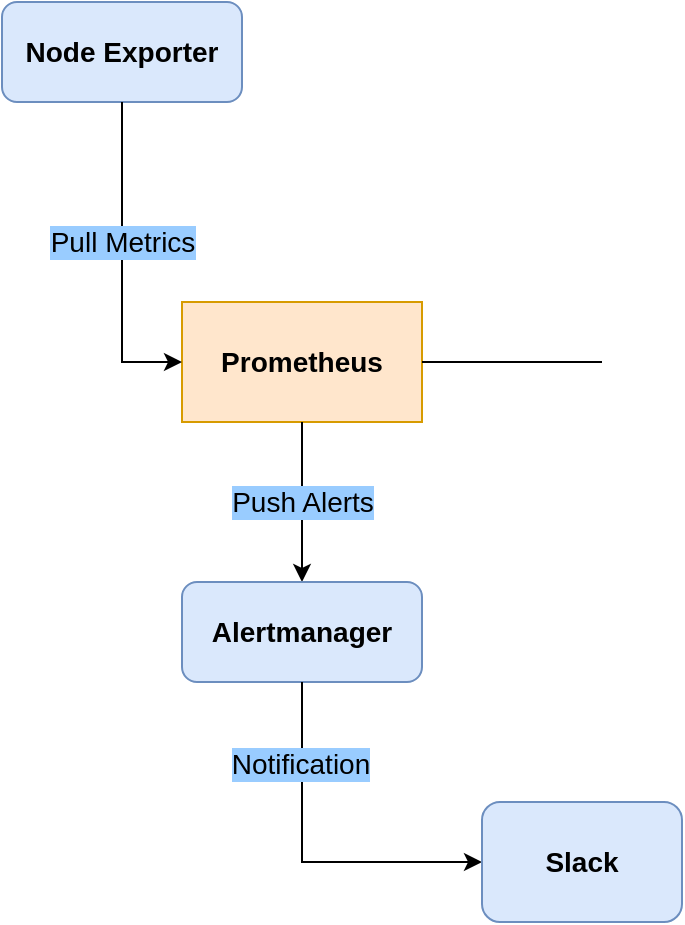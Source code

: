 <mxfile version="17.4.6" type="github">
  <diagram id="CDVwIk9tWj1Fc3rYloaU" name="Page-1">
    <mxGraphModel dx="868" dy="482" grid="1" gridSize="10" guides="1" tooltips="1" connect="1" arrows="1" fold="1" page="1" pageScale="1" pageWidth="850" pageHeight="1100" math="0" shadow="0">
      <root>
        <mxCell id="0" />
        <mxCell id="1" parent="0" />
        <mxCell id="iJ9r4Dn1OJ7KBK1x49zx-2" value="Node Exporter" style="rounded=1;whiteSpace=wrap;html=1;fontStyle=1;fillColor=#dae8fc;strokeColor=#6c8ebf;fontSize=14;" vertex="1" parent="1">
          <mxGeometry x="170" y="70" width="120" height="50" as="geometry" />
        </mxCell>
        <mxCell id="iJ9r4Dn1OJ7KBK1x49zx-3" value="" style="endArrow=none;html=1;rounded=0;entryX=0.5;entryY=1;entryDx=0;entryDy=0;" edge="1" parent="1" target="iJ9r4Dn1OJ7KBK1x49zx-2">
          <mxGeometry width="50" height="50" relative="1" as="geometry">
            <mxPoint x="230" y="170" as="sourcePoint" />
            <mxPoint x="450" y="200" as="targetPoint" />
          </mxGeometry>
        </mxCell>
        <mxCell id="iJ9r4Dn1OJ7KBK1x49zx-5" value="" style="endArrow=none;html=1;rounded=0;entryX=0.5;entryY=1;entryDx=0;entryDy=0;" edge="1" parent="1">
          <mxGeometry width="50" height="50" relative="1" as="geometry">
            <mxPoint x="230" y="240" as="sourcePoint" />
            <mxPoint x="230" y="200" as="targetPoint" />
          </mxGeometry>
        </mxCell>
        <mxCell id="iJ9r4Dn1OJ7KBK1x49zx-7" value="Prometheus" style="rounded=0;whiteSpace=wrap;html=1;fontStyle=1;fillColor=#ffe6cc;strokeColor=#d79b00;fontSize=14;" vertex="1" parent="1">
          <mxGeometry x="260" y="220" width="120" height="60" as="geometry" />
        </mxCell>
        <mxCell id="iJ9r4Dn1OJ7KBK1x49zx-8" value="" style="endArrow=classic;html=1;rounded=0;entryX=0;entryY=0.5;entryDx=0;entryDy=0;" edge="1" parent="1" target="iJ9r4Dn1OJ7KBK1x49zx-7">
          <mxGeometry relative="1" as="geometry">
            <mxPoint x="230" y="130" as="sourcePoint" />
            <mxPoint x="470" y="230" as="targetPoint" />
            <Array as="points">
              <mxPoint x="230" y="250" />
            </Array>
          </mxGeometry>
        </mxCell>
        <mxCell id="iJ9r4Dn1OJ7KBK1x49zx-9" value="Pull Metrics&lt;br style=&quot;font-size: 14px;&quot;&gt;" style="edgeLabel;resizable=0;html=1;align=center;verticalAlign=middle;labelBackgroundColor=#99CCFF;fontSize=14;" connectable="0" vertex="1" parent="iJ9r4Dn1OJ7KBK1x49zx-8">
          <mxGeometry relative="1" as="geometry">
            <mxPoint y="-15" as="offset" />
          </mxGeometry>
        </mxCell>
        <mxCell id="iJ9r4Dn1OJ7KBK1x49zx-10" value="P" style="endArrow=classic;html=1;rounded=0;exitX=0.5;exitY=1;exitDx=0;exitDy=0;" edge="1" parent="1" source="iJ9r4Dn1OJ7KBK1x49zx-7">
          <mxGeometry relative="1" as="geometry">
            <mxPoint x="370" y="220" as="sourcePoint" />
            <mxPoint x="320" y="360" as="targetPoint" />
            <Array as="points">
              <mxPoint x="320" y="320" />
            </Array>
          </mxGeometry>
        </mxCell>
        <mxCell id="iJ9r4Dn1OJ7KBK1x49zx-11" value="Push Alerts&lt;br style=&quot;font-size: 14px;&quot;&gt;" style="edgeLabel;resizable=0;html=1;align=center;verticalAlign=middle;labelBackgroundColor=#99CCFF;fontSize=14;" connectable="0" vertex="1" parent="iJ9r4Dn1OJ7KBK1x49zx-10">
          <mxGeometry relative="1" as="geometry" />
        </mxCell>
        <mxCell id="iJ9r4Dn1OJ7KBK1x49zx-12" value="&lt;span style=&quot;&quot;&gt;Alertmanager&lt;/span&gt;" style="rounded=1;whiteSpace=wrap;html=1;labelBackgroundColor=none;fontSize=14;fontStyle=1;fillColor=#dae8fc;strokeColor=#6c8ebf;" vertex="1" parent="1">
          <mxGeometry x="260" y="360" width="120" height="50" as="geometry" />
        </mxCell>
        <mxCell id="iJ9r4Dn1OJ7KBK1x49zx-17" value="" style="endArrow=classic;html=1;rounded=0;fontSize=14;exitX=0.5;exitY=1;exitDx=0;exitDy=0;" edge="1" parent="1" source="iJ9r4Dn1OJ7KBK1x49zx-12">
          <mxGeometry relative="1" as="geometry">
            <mxPoint x="370" y="440" as="sourcePoint" />
            <mxPoint x="410" y="500" as="targetPoint" />
            <Array as="points">
              <mxPoint x="320" y="500" />
            </Array>
          </mxGeometry>
        </mxCell>
        <mxCell id="iJ9r4Dn1OJ7KBK1x49zx-19" value="Notification" style="edgeLabel;resizable=0;html=1;align=center;verticalAlign=middle;labelBackgroundColor=#99CCFF;fontSize=14;" connectable="0" vertex="1" parent="1">
          <mxGeometry x="320" y="450" as="geometry">
            <mxPoint x="-1" y="1" as="offset" />
          </mxGeometry>
        </mxCell>
        <mxCell id="iJ9r4Dn1OJ7KBK1x49zx-20" value="Slack" style="rounded=1;whiteSpace=wrap;html=1;labelBackgroundColor=none;fontSize=14;fontStyle=1;fillColor=#dae8fc;strokeColor=#6c8ebf;" vertex="1" parent="1">
          <mxGeometry x="410" y="470" width="100" height="60" as="geometry" />
        </mxCell>
        <mxCell id="iJ9r4Dn1OJ7KBK1x49zx-24" value="" style="endArrow=none;html=1;rounded=0;fontSize=14;exitX=1;exitY=0.5;exitDx=0;exitDy=0;" edge="1" parent="1" source="iJ9r4Dn1OJ7KBK1x49zx-7">
          <mxGeometry width="50" height="50" relative="1" as="geometry">
            <mxPoint x="400" y="320" as="sourcePoint" />
            <mxPoint x="470" y="250" as="targetPoint" />
          </mxGeometry>
        </mxCell>
      </root>
    </mxGraphModel>
  </diagram>
</mxfile>
